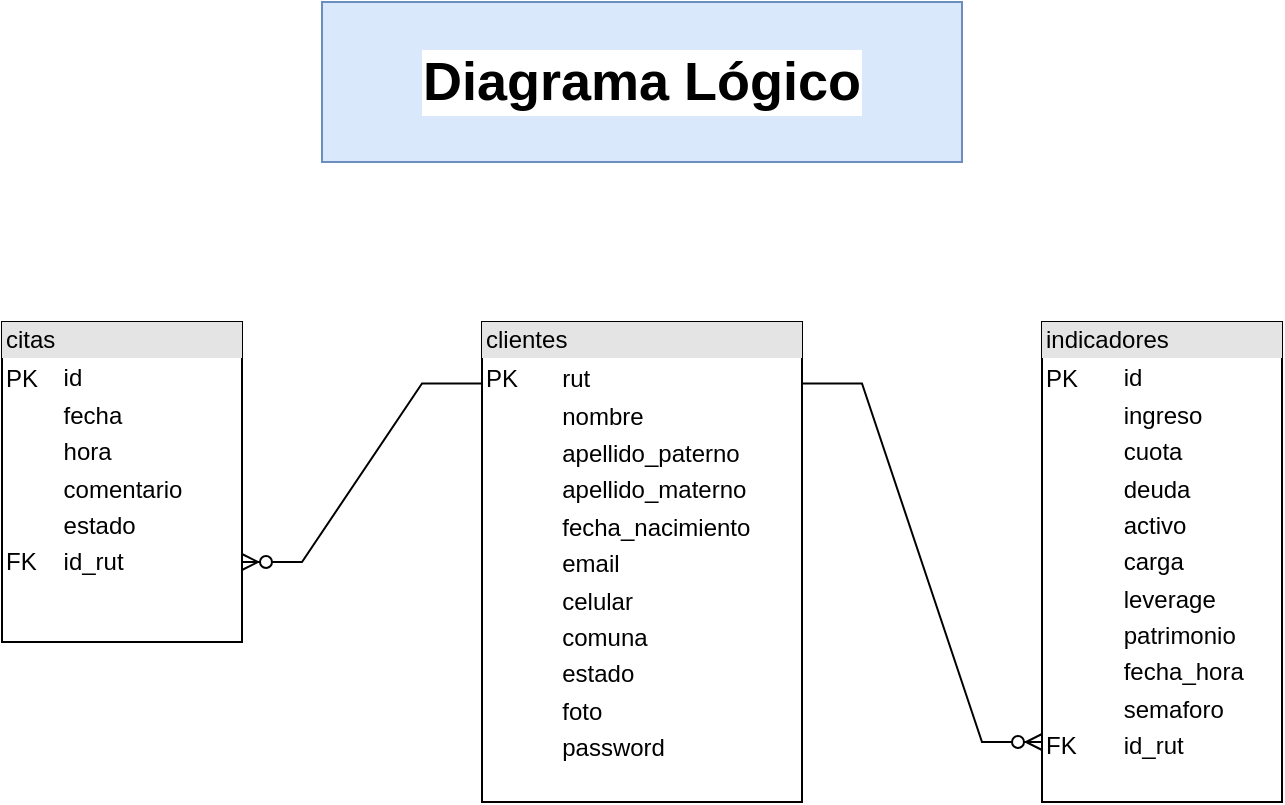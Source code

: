 <mxfile version="17.5.0" type="device"><diagram id="lNyGgfJsrqicR7PtOEOB" name="Page-1"><mxGraphModel dx="946" dy="530" grid="1" gridSize="10" guides="1" tooltips="1" connect="1" arrows="1" fold="1" page="1" pageScale="1" pageWidth="1200" pageHeight="1600" math="0" shadow="0"><root><mxCell id="0"/><mxCell id="1" parent="0"/><mxCell id="3lXlY0nWMO2Ved22YAIA-1" value="&lt;div style=&quot;box-sizing: border-box ; width: 100% ; background: #e4e4e4 ; padding: 2px&quot;&gt;&lt;font style=&quot;vertical-align: inherit&quot;&gt;&lt;font style=&quot;vertical-align: inherit&quot;&gt;clientes&lt;/font&gt;&lt;/font&gt;&lt;/div&gt;&lt;table style=&quot;width: 100% ; font-size: 1em&quot; cellpadding=&quot;2&quot; cellspacing=&quot;0&quot;&gt;&lt;tbody&gt;&lt;tr&gt;&lt;td&gt;&lt;font style=&quot;vertical-align: inherit&quot;&gt;&lt;font style=&quot;vertical-align: inherit&quot;&gt;PK&lt;span style=&quot;white-space: pre&quot;&gt;&#9;&lt;/span&gt;&lt;/font&gt;&lt;/font&gt;&lt;/td&gt;&lt;td&gt;&lt;font style=&quot;vertical-align: inherit&quot;&gt;&lt;font style=&quot;vertical-align: inherit&quot;&gt;rut&lt;/font&gt;&lt;/font&gt;&lt;/td&gt;&lt;/tr&gt;&lt;tr&gt;&lt;td&gt;&lt;br&gt;&lt;/td&gt;&lt;td&gt;&lt;font style=&quot;vertical-align: inherit&quot;&gt;&lt;font style=&quot;vertical-align: inherit&quot;&gt;nombre&lt;/font&gt;&lt;/font&gt;&lt;/td&gt;&lt;/tr&gt;&lt;tr&gt;&lt;td&gt;&lt;/td&gt;&lt;td&gt;apellido_paterno&lt;/td&gt;&lt;/tr&gt;&lt;tr&gt;&lt;td&gt;&lt;br&gt;&lt;/td&gt;&lt;td&gt;apellido_materno&lt;/td&gt;&lt;/tr&gt;&lt;tr&gt;&lt;td&gt;&lt;br&gt;&lt;/td&gt;&lt;td&gt;fecha_nacimiento&lt;/td&gt;&lt;/tr&gt;&lt;tr&gt;&lt;td&gt;&lt;br&gt;&lt;/td&gt;&lt;td&gt;email&lt;/td&gt;&lt;/tr&gt;&lt;tr&gt;&lt;td&gt;&lt;br&gt;&lt;/td&gt;&lt;td&gt;celular&lt;/td&gt;&lt;/tr&gt;&lt;tr&gt;&lt;td&gt;&lt;br&gt;&lt;/td&gt;&lt;td&gt;comuna&lt;/td&gt;&lt;/tr&gt;&lt;tr&gt;&lt;td&gt;&lt;br&gt;&lt;/td&gt;&lt;td&gt;estado&lt;/td&gt;&lt;/tr&gt;&lt;tr&gt;&lt;td&gt;&lt;br&gt;&lt;/td&gt;&lt;td&gt;foto&lt;/td&gt;&lt;/tr&gt;&lt;tr&gt;&lt;td&gt;&lt;br&gt;&lt;/td&gt;&lt;td&gt;password&lt;/td&gt;&lt;/tr&gt;&lt;/tbody&gt;&lt;/table&gt;" style="verticalAlign=top;align=left;overflow=fill;html=1;" parent="1" vertex="1"><mxGeometry x="520" y="320" width="160" height="240" as="geometry"/></mxCell><mxCell id="3lXlY0nWMO2Ved22YAIA-2" value="&lt;div style=&quot;box-sizing: border-box ; width: 100% ; background: #e4e4e4 ; padding: 2px&quot;&gt;indicadores&lt;/div&gt;&lt;table style=&quot;width: 100% ; font-size: 1em&quot; cellpadding=&quot;2&quot; cellspacing=&quot;0&quot;&gt;&lt;tbody&gt;&lt;tr&gt;&lt;td&gt;&lt;font style=&quot;vertical-align: inherit&quot;&gt;&lt;font style=&quot;vertical-align: inherit&quot;&gt;PK&lt;span style=&quot;white-space: pre&quot;&gt;&#9;&lt;/span&gt;&lt;/font&gt;&lt;/font&gt;&lt;/td&gt;&lt;td&gt;id&lt;/td&gt;&lt;/tr&gt;&lt;tr&gt;&lt;td&gt;&lt;br&gt;&lt;/td&gt;&lt;td&gt;ingreso&lt;/td&gt;&lt;/tr&gt;&lt;tr&gt;&lt;td&gt;&lt;/td&gt;&lt;td&gt;cuota&lt;/td&gt;&lt;/tr&gt;&lt;tr&gt;&lt;td&gt;&lt;br&gt;&lt;/td&gt;&lt;td&gt;deuda&lt;/td&gt;&lt;/tr&gt;&lt;tr&gt;&lt;td&gt;&lt;br&gt;&lt;/td&gt;&lt;td&gt;activo&lt;/td&gt;&lt;/tr&gt;&lt;tr&gt;&lt;td&gt;&lt;br&gt;&lt;/td&gt;&lt;td&gt;carga&lt;/td&gt;&lt;/tr&gt;&lt;tr&gt;&lt;td&gt;&lt;br&gt;&lt;/td&gt;&lt;td&gt;leverage&lt;/td&gt;&lt;/tr&gt;&lt;tr&gt;&lt;td&gt;&lt;br&gt;&lt;/td&gt;&lt;td&gt;patrimonio&lt;/td&gt;&lt;/tr&gt;&lt;tr&gt;&lt;td&gt;&lt;br&gt;&lt;/td&gt;&lt;td&gt;fecha_hora&lt;/td&gt;&lt;/tr&gt;&lt;tr&gt;&lt;td&gt;&lt;br&gt;&lt;/td&gt;&lt;td&gt;semaforo&lt;/td&gt;&lt;/tr&gt;&lt;tr&gt;&lt;td&gt;FK&lt;/td&gt;&lt;td&gt;id_rut&lt;/td&gt;&lt;/tr&gt;&lt;/tbody&gt;&lt;/table&gt;" style="verticalAlign=top;align=left;overflow=fill;html=1;" parent="1" vertex="1"><mxGeometry x="800" y="320" width="120" height="240" as="geometry"/></mxCell><mxCell id="3lXlY0nWMO2Ved22YAIA-3" value="&lt;div style=&quot;box-sizing: border-box ; width: 100% ; background: #e4e4e4 ; padding: 2px&quot;&gt;citas&lt;/div&gt;&lt;table style=&quot;width: 100% ; font-size: 1em&quot; cellpadding=&quot;2&quot; cellspacing=&quot;0&quot;&gt;&lt;tbody&gt;&lt;tr&gt;&lt;td&gt;&lt;font style=&quot;vertical-align: inherit&quot;&gt;&lt;font style=&quot;vertical-align: inherit&quot;&gt;PK&lt;/font&gt;&lt;/font&gt;&lt;/td&gt;&lt;td&gt;id&lt;/td&gt;&lt;/tr&gt;&lt;tr&gt;&lt;td&gt;&lt;br&gt;&lt;/td&gt;&lt;td&gt;fecha&lt;/td&gt;&lt;/tr&gt;&lt;tr&gt;&lt;td&gt;&lt;/td&gt;&lt;td&gt;hora&lt;/td&gt;&lt;/tr&gt;&lt;tr&gt;&lt;td&gt;&lt;br&gt;&lt;/td&gt;&lt;td&gt;comentario&lt;/td&gt;&lt;/tr&gt;&lt;tr&gt;&lt;td&gt;&lt;br&gt;&lt;/td&gt;&lt;td&gt;estado&lt;/td&gt;&lt;/tr&gt;&lt;tr&gt;&lt;td&gt;FK&lt;/td&gt;&lt;td&gt;id_rut&lt;/td&gt;&lt;/tr&gt;&lt;/tbody&gt;&lt;/table&gt;" style="verticalAlign=top;align=left;overflow=fill;html=1;" parent="1" vertex="1"><mxGeometry x="280" y="320" width="120" height="160" as="geometry"/></mxCell><mxCell id="3lXlY0nWMO2Ved22YAIA-4" value="" style="edgeStyle=entityRelationEdgeStyle;fontSize=12;html=1;endArrow=ERzeroToMany;endFill=1;rounded=0;entryX=1;entryY=0.75;entryDx=0;entryDy=0;exitX=0;exitY=0.128;exitDx=0;exitDy=0;exitPerimeter=0;" parent="1" source="3lXlY0nWMO2Ved22YAIA-1" target="3lXlY0nWMO2Ved22YAIA-3" edge="1"><mxGeometry width="100" height="100" relative="1" as="geometry"><mxPoint x="570" y="330" as="sourcePoint"/><mxPoint x="670" y="230" as="targetPoint"/></mxGeometry></mxCell><mxCell id="3lXlY0nWMO2Ved22YAIA-5" value="" style="edgeStyle=entityRelationEdgeStyle;fontSize=12;html=1;endArrow=ERzeroToMany;endFill=1;rounded=0;entryX=0;entryY=0.875;entryDx=0;entryDy=0;exitX=1;exitY=0.128;exitDx=0;exitDy=0;exitPerimeter=0;entryPerimeter=0;" parent="1" source="3lXlY0nWMO2Ved22YAIA-1" target="3lXlY0nWMO2Ved22YAIA-2" edge="1"><mxGeometry width="100" height="100" relative="1" as="geometry"><mxPoint x="680" y="480" as="sourcePoint"/><mxPoint x="410" y="360" as="targetPoint"/></mxGeometry></mxCell><mxCell id="3lXlY0nWMO2Ved22YAIA-6" value="Diagrama Lógico" style="text;html=1;strokeColor=#6c8ebf;fillColor=#dae8fc;align=center;verticalAlign=middle;whiteSpace=wrap;rounded=0;fontSize=27;fontStyle=1;labelBackgroundColor=default;labelBorderColor=none;" parent="1" vertex="1"><mxGeometry x="440" y="160" width="320" height="80" as="geometry"/></mxCell></root></mxGraphModel></diagram></mxfile>